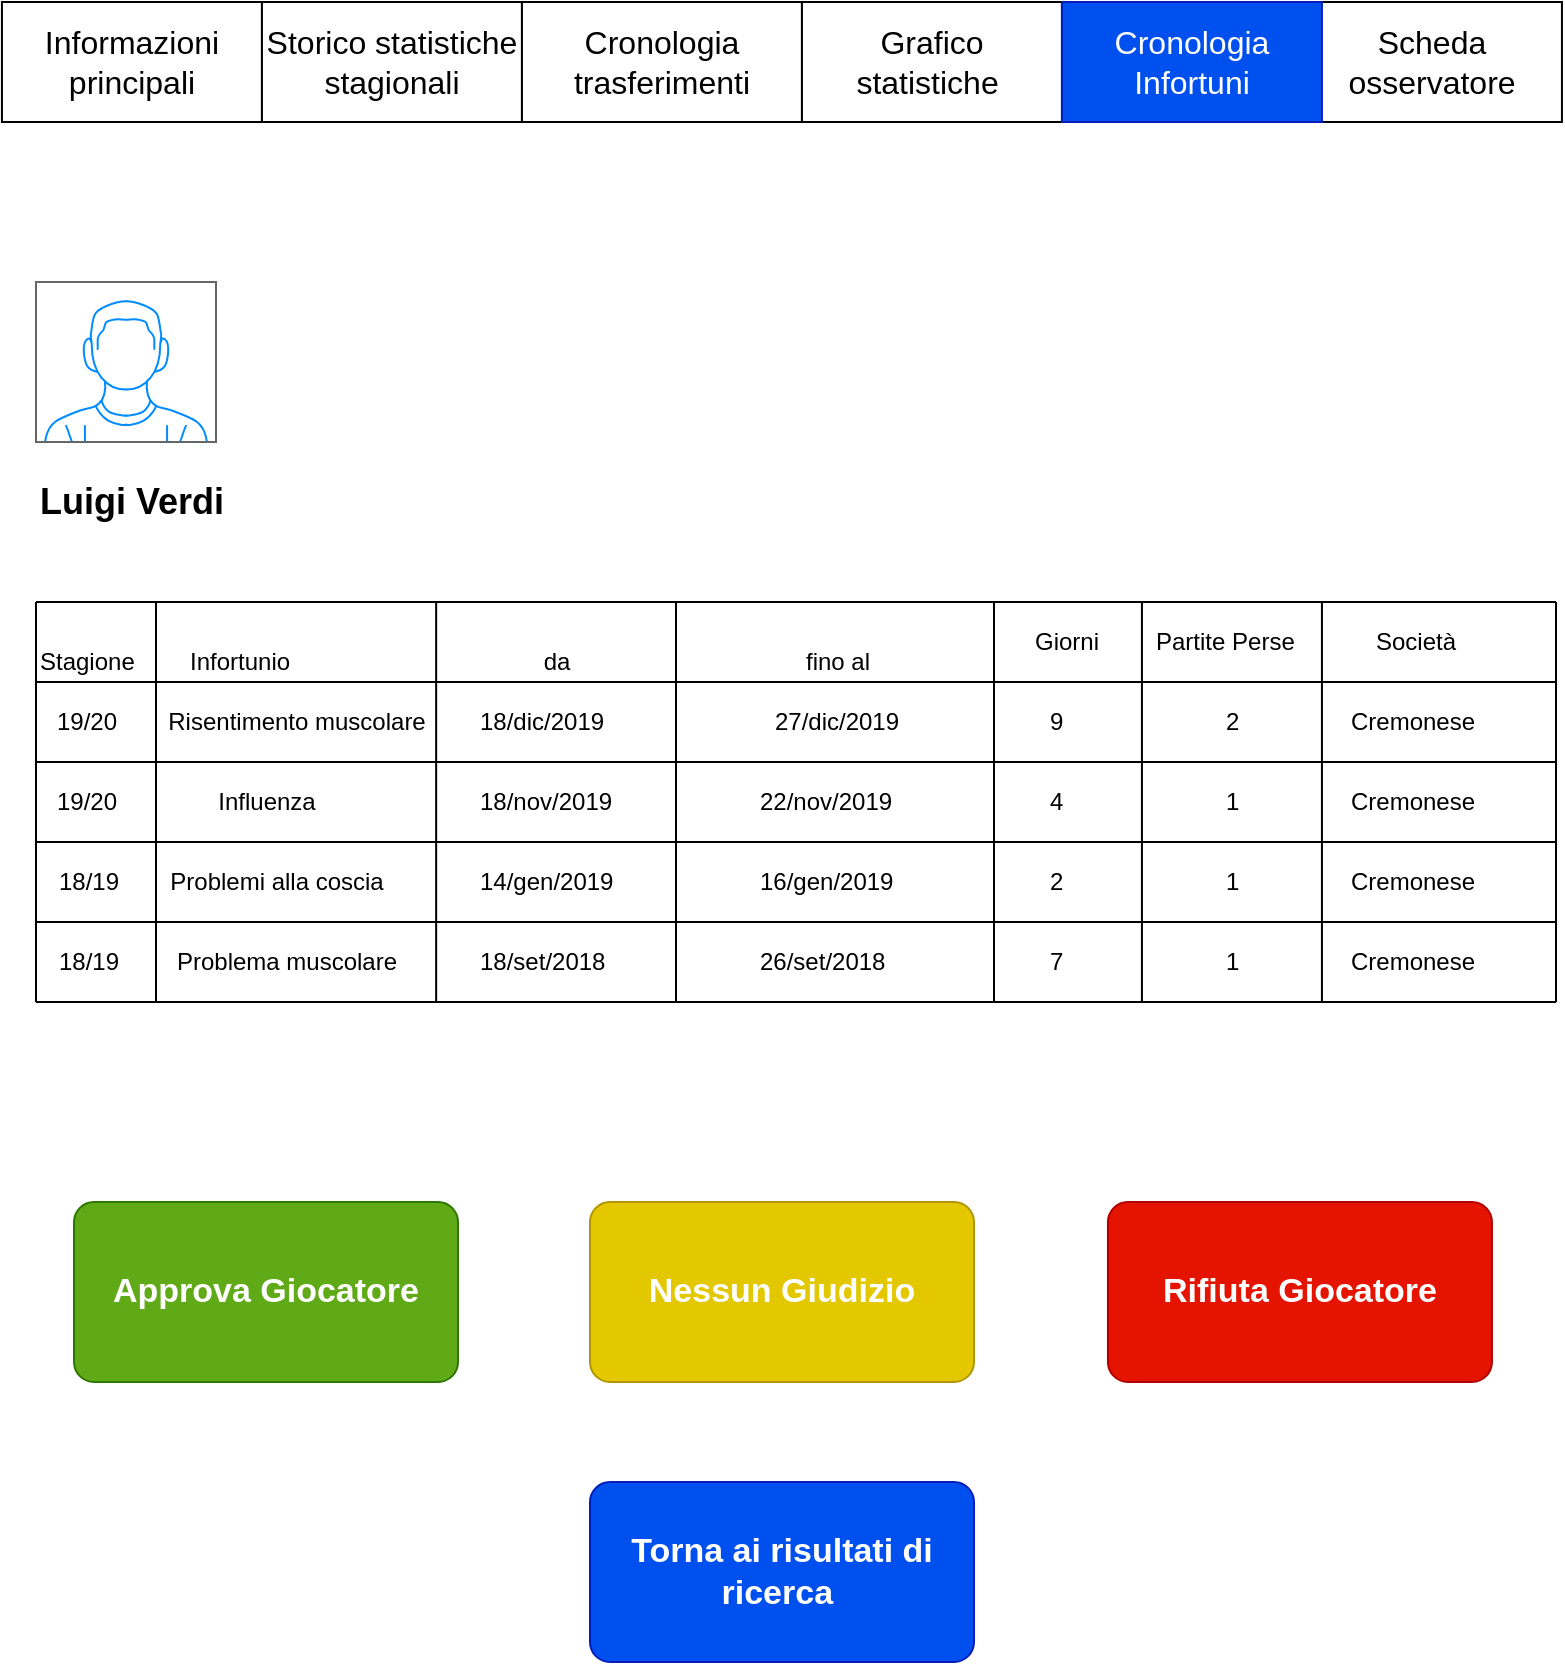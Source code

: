 <mxfile version="12.5.3" type="device"><diagram id="x-QDG0pYbNyyK2jGioUo" name="Page-1"><mxGraphModel dx="1024" dy="592" grid="1" gridSize="10" guides="1" tooltips="1" connect="1" arrows="1" fold="1" page="1" pageScale="1" pageWidth="827" pageHeight="1169" math="0" shadow="0"><root><mxCell id="0"/><mxCell id="1" parent="0"/><mxCell id="8KAfq_AMo4B2ei4xMI48-2" value="" style="verticalLabelPosition=bottom;shadow=0;dashed=0;align=center;html=1;verticalAlign=top;strokeWidth=1;shape=mxgraph.mockup.containers.userMale;strokeColor=#666666;strokeColor2=#008cff;" parent="1" vertex="1"><mxGeometry x="40" y="200" width="90" height="80" as="geometry"/></mxCell><mxCell id="8KAfq_AMo4B2ei4xMI48-3" value="&lt;font style=&quot;font-size: 18px&quot;&gt;&lt;b&gt;Luigi Verdi&lt;/b&gt;&lt;/font&gt;" style="text;html=1;align=left;verticalAlign=middle;resizable=0;points=[];autosize=1;" parent="1" vertex="1"><mxGeometry x="40" y="300" width="110" height="20" as="geometry"/></mxCell><mxCell id="8KAfq_AMo4B2ei4xMI48-25" value="&lt;font size=&quot;3&quot;&gt;Informazioni principali&lt;/font&gt;" style="rounded=0;whiteSpace=wrap;html=1;align=center;" parent="1" vertex="1"><mxGeometry x="22.97" y="60" width="130" height="60" as="geometry"/></mxCell><mxCell id="8KAfq_AMo4B2ei4xMI48-26" value="&lt;font size=&quot;3&quot;&gt;Storico statistiche stagionali&lt;/font&gt;" style="rounded=0;whiteSpace=wrap;html=1;align=center;" parent="1" vertex="1"><mxGeometry x="152.97" y="60" width="130" height="60" as="geometry"/></mxCell><mxCell id="8KAfq_AMo4B2ei4xMI48-29" value="&lt;font size=&quot;3&quot;&gt;Cronologia trasferimenti&lt;/font&gt;" style="rounded=0;whiteSpace=wrap;html=1;align=center;" parent="1" vertex="1"><mxGeometry x="282.97" y="60" width="140" height="60" as="geometry"/></mxCell><mxCell id="8KAfq_AMo4B2ei4xMI48-30" value="&lt;font size=&quot;3&quot;&gt;Grafico statistiche&amp;nbsp;&lt;/font&gt;" style="rounded=0;whiteSpace=wrap;html=1;align=center;" parent="1" vertex="1"><mxGeometry x="422.97" y="60" width="130" height="60" as="geometry"/></mxCell><mxCell id="8KAfq_AMo4B2ei4xMI48-31" value="Approva Giocatore" style="strokeWidth=1;shadow=0;dashed=0;align=center;html=1;shape=mxgraph.mockup.buttons.button;strokeColor=#2D7600;mainText=;buttonStyle=round;fontSize=17;fontStyle=1;fillColor=#60a917;whiteSpace=wrap;fontColor=#ffffff;" parent="1" vertex="1"><mxGeometry x="59" y="660" width="192" height="90" as="geometry"/></mxCell><mxCell id="8KAfq_AMo4B2ei4xMI48-32" value="Torna ai risultati di ricerca&amp;nbsp;" style="strokeWidth=1;shadow=0;dashed=0;align=center;html=1;shape=mxgraph.mockup.buttons.button;strokeColor=#001DBC;mainText=;buttonStyle=round;fontSize=17;fontStyle=1;fillColor=#0050ef;whiteSpace=wrap;fontColor=#ffffff;" parent="1" vertex="1"><mxGeometry x="317" y="800" width="192" height="90" as="geometry"/></mxCell><mxCell id="8KAfq_AMo4B2ei4xMI48-35" value="&lt;font size=&quot;3&quot;&gt;Scheda osservatore&lt;/font&gt;" style="rounded=0;whiteSpace=wrap;html=1;" parent="1" vertex="1"><mxGeometry x="672.97" y="60" width="130" height="60" as="geometry"/></mxCell><mxCell id="64Xp9d0k3RqVrEgZgOOn-1" value="" style="endArrow=none;html=1;" parent="1" edge="1"><mxGeometry width="50" height="50" relative="1" as="geometry"><mxPoint x="40" y="400" as="sourcePoint"/><mxPoint x="800" y="400" as="targetPoint"/></mxGeometry></mxCell><mxCell id="64Xp9d0k3RqVrEgZgOOn-2" value="" style="endArrow=none;html=1;" parent="1" edge="1"><mxGeometry width="50" height="50" relative="1" as="geometry"><mxPoint x="40" y="440" as="sourcePoint"/><mxPoint x="800" y="440" as="targetPoint"/></mxGeometry></mxCell><mxCell id="64Xp9d0k3RqVrEgZgOOn-3" value="" style="endArrow=none;html=1;" parent="1" edge="1"><mxGeometry width="50" height="50" relative="1" as="geometry"><mxPoint x="40" y="480" as="sourcePoint"/><mxPoint x="800" y="480" as="targetPoint"/></mxGeometry></mxCell><mxCell id="64Xp9d0k3RqVrEgZgOOn-4" value="" style="endArrow=none;html=1;" parent="1" edge="1"><mxGeometry width="50" height="50" relative="1" as="geometry"><mxPoint x="40" y="520" as="sourcePoint"/><mxPoint x="800" y="520" as="targetPoint"/></mxGeometry></mxCell><mxCell id="64Xp9d0k3RqVrEgZgOOn-6" value="&lt;font style=&quot;font-size: 12px&quot;&gt;Stagione&lt;/font&gt;" style="text;html=1;align=left;verticalAlign=middle;resizable=0;points=[];autosize=1;" parent="1" vertex="1"><mxGeometry x="40" y="380" width="60" height="20" as="geometry"/></mxCell><mxCell id="64Xp9d0k3RqVrEgZgOOn-7" value="" style="endArrow=none;html=1;" parent="1" edge="1"><mxGeometry width="50" height="50" relative="1" as="geometry"><mxPoint x="100" y="560" as="sourcePoint"/><mxPoint x="100" y="360" as="targetPoint"/></mxGeometry></mxCell><mxCell id="64Xp9d0k3RqVrEgZgOOn-8" value="&lt;font style=&quot;font-size: 12px&quot;&gt;Infortunio&lt;/font&gt;" style="text;html=1;align=left;verticalAlign=middle;resizable=0;points=[];autosize=1;" parent="1" vertex="1"><mxGeometry x="115" y="380" width="70" height="20" as="geometry"/></mxCell><mxCell id="64Xp9d0k3RqVrEgZgOOn-9" value="" style="endArrow=none;html=1;" parent="1" edge="1"><mxGeometry width="50" height="50" relative="1" as="geometry"><mxPoint x="240.08" y="560" as="sourcePoint"/><mxPoint x="240.08" y="360" as="targetPoint"/></mxGeometry></mxCell><mxCell id="64Xp9d0k3RqVrEgZgOOn-10" value="Società" style="text;html=1;align=left;verticalAlign=middle;resizable=0;points=[];autosize=1;" parent="1" vertex="1"><mxGeometry x="707.97" y="370" width="60" height="20" as="geometry"/></mxCell><mxCell id="64Xp9d0k3RqVrEgZgOOn-16" value="" style="endArrow=none;html=1;" parent="1" edge="1"><mxGeometry width="50" height="50" relative="1" as="geometry"><mxPoint x="360" y="560" as="sourcePoint"/><mxPoint x="360" y="360" as="targetPoint"/></mxGeometry></mxCell><mxCell id="64Xp9d0k3RqVrEgZgOOn-30" value="" style="endArrow=none;html=1;" parent="1" edge="1"><mxGeometry width="50" height="50" relative="1" as="geometry"><mxPoint x="519" y="560" as="sourcePoint"/><mxPoint x="519" y="360" as="targetPoint"/></mxGeometry></mxCell><mxCell id="64Xp9d0k3RqVrEgZgOOn-37" value="" style="endArrow=none;html=1;" parent="1" edge="1"><mxGeometry width="50" height="50" relative="1" as="geometry"><mxPoint x="592.97" y="560" as="sourcePoint"/><mxPoint x="592.97" y="360" as="targetPoint"/></mxGeometry></mxCell><mxCell id="64Xp9d0k3RqVrEgZgOOn-38" value="" style="endArrow=none;html=1;" parent="1" edge="1"><mxGeometry width="50" height="50" relative="1" as="geometry"><mxPoint x="682.97" y="560" as="sourcePoint"/><mxPoint x="682.97" y="360" as="targetPoint"/></mxGeometry></mxCell><mxCell id="64Xp9d0k3RqVrEgZgOOn-40" value="19/20" style="text;html=1;align=center;verticalAlign=middle;resizable=0;points=[];autosize=1;" parent="1" vertex="1"><mxGeometry x="40" y="410" width="50" height="20" as="geometry"/></mxCell><mxCell id="64Xp9d0k3RqVrEgZgOOn-41" value="Risentimento muscolare" style="text;html=1;align=center;verticalAlign=middle;resizable=0;points=[];autosize=1;" parent="1" vertex="1"><mxGeometry x="100.08" y="410" width="140" height="20" as="geometry"/></mxCell><mxCell id="64Xp9d0k3RqVrEgZgOOn-44" value="Cremonese" style="text;html=1;align=center;verticalAlign=middle;resizable=0;points=[];autosize=1;" parent="1" vertex="1"><mxGeometry x="687.97" y="410" width="80" height="20" as="geometry"/></mxCell><mxCell id="64Xp9d0k3RqVrEgZgOOn-60" value="Cremonese" style="text;html=1;align=center;verticalAlign=middle;resizable=0;points=[];autosize=1;" parent="1" vertex="1"><mxGeometry x="687.97" y="450" width="80" height="20" as="geometry"/></mxCell><mxCell id="64Xp9d0k3RqVrEgZgOOn-61" value="Influenza" style="text;html=1;align=center;verticalAlign=middle;resizable=0;points=[];autosize=1;" parent="1" vertex="1"><mxGeometry x="125" y="450" width="60" height="20" as="geometry"/></mxCell><mxCell id="64Xp9d0k3RqVrEgZgOOn-62" value="19/20" style="text;html=1;align=center;verticalAlign=middle;resizable=0;points=[];autosize=1;" parent="1" vertex="1"><mxGeometry x="40.47" y="450" width="50" height="20" as="geometry"/></mxCell><mxCell id="64Xp9d0k3RqVrEgZgOOn-72" value="Cremonese" style="text;html=1;align=center;verticalAlign=middle;resizable=0;points=[];autosize=1;" parent="1" vertex="1"><mxGeometry x="687.97" y="490" width="80" height="20" as="geometry"/></mxCell><mxCell id="64Xp9d0k3RqVrEgZgOOn-73" value="Problemi alla coscia" style="text;html=1;align=center;verticalAlign=middle;resizable=0;points=[];autosize=1;" parent="1" vertex="1"><mxGeometry x="100.08" y="490" width="120" height="20" as="geometry"/></mxCell><mxCell id="64Xp9d0k3RqVrEgZgOOn-74" value="18/19" style="text;html=1;align=center;verticalAlign=middle;resizable=0;points=[];autosize=1;" parent="1" vertex="1"><mxGeometry x="40.55" y="490" width="50" height="20" as="geometry"/></mxCell><mxCell id="64Xp9d0k3RqVrEgZgOOn-85" value="Cremonese" style="text;html=1;align=center;verticalAlign=middle;resizable=0;points=[];autosize=1;" parent="1" vertex="1"><mxGeometry x="687.97" y="530" width="80" height="20" as="geometry"/></mxCell><mxCell id="64Xp9d0k3RqVrEgZgOOn-86" value="Problema muscolare" style="text;html=1;align=center;verticalAlign=middle;resizable=0;points=[];autosize=1;" parent="1" vertex="1"><mxGeometry x="100.08" y="530" width="130" height="20" as="geometry"/></mxCell><mxCell id="64Xp9d0k3RqVrEgZgOOn-87" value="18/19" style="text;html=1;align=center;verticalAlign=middle;resizable=0;points=[];autosize=1;" parent="1" vertex="1"><mxGeometry x="40.55" y="530" width="50" height="20" as="geometry"/></mxCell><mxCell id="q_UlGxE9fko39pgpaBQ4-1" value="" style="endArrow=none;html=1;" parent="1" edge="1"><mxGeometry width="50" height="50" relative="1" as="geometry"><mxPoint x="40" y="560" as="sourcePoint"/><mxPoint x="40" y="360" as="targetPoint"/></mxGeometry></mxCell><mxCell id="q_UlGxE9fko39pgpaBQ4-2" value="" style="endArrow=none;html=1;" parent="1" edge="1"><mxGeometry width="50" height="50" relative="1" as="geometry"><mxPoint x="800" y="560" as="sourcePoint"/><mxPoint x="800" y="360" as="targetPoint"/></mxGeometry></mxCell><mxCell id="q_UlGxE9fko39pgpaBQ4-3" value="" style="endArrow=none;html=1;" parent="1" edge="1"><mxGeometry width="50" height="50" relative="1" as="geometry"><mxPoint x="40" y="560" as="sourcePoint"/><mxPoint x="800" y="560" as="targetPoint"/></mxGeometry></mxCell><mxCell id="q_UlGxE9fko39pgpaBQ4-4" value="" style="endArrow=none;html=1;" parent="1" edge="1"><mxGeometry width="50" height="50" relative="1" as="geometry"><mxPoint x="40" y="360" as="sourcePoint"/><mxPoint x="800" y="360" as="targetPoint"/></mxGeometry></mxCell><mxCell id="Dm6Y80XIl_uE0UhzeLFS-1" value="&lt;font size=&quot;3&quot;&gt;Cronologia Infortuni&lt;/font&gt;" style="rounded=0;whiteSpace=wrap;html=1;fillColor=#0050ef;strokeColor=#001DBC;fontColor=#ffffff;" parent="1" vertex="1"><mxGeometry x="552.97" y="60" width="130" height="60" as="geometry"/></mxCell><mxCell id="Dm6Y80XIl_uE0UhzeLFS-4" value="Partite Perse" style="text;html=1;align=left;verticalAlign=middle;resizable=0;points=[];autosize=1;" parent="1" vertex="1"><mxGeometry x="597.97" y="370" width="90" height="20" as="geometry"/></mxCell><mxCell id="Dm6Y80XIl_uE0UhzeLFS-6" value="Giorni" style="text;html=1;align=center;verticalAlign=middle;resizable=0;points=[];autosize=1;" parent="1" vertex="1"><mxGeometry x="530" y="370" width="50" height="20" as="geometry"/></mxCell><mxCell id="Dm6Y80XIl_uE0UhzeLFS-7" value="da" style="text;html=1;align=center;verticalAlign=middle;resizable=0;points=[];autosize=1;" parent="1" vertex="1"><mxGeometry x="285" y="380" width="30" height="20" as="geometry"/></mxCell><mxCell id="Dm6Y80XIl_uE0UhzeLFS-8" value="18/nov/2019" style="text;html=1;align=left;verticalAlign=middle;resizable=0;points=[];autosize=1;" parent="1" vertex="1"><mxGeometry x="260" y="450" width="80" height="20" as="geometry"/></mxCell><mxCell id="Dm6Y80XIl_uE0UhzeLFS-9" value="18/dic/2019" style="text;html=1;align=left;verticalAlign=middle;resizable=0;points=[];autosize=1;" parent="1" vertex="1"><mxGeometry x="260" y="410" width="80" height="20" as="geometry"/></mxCell><mxCell id="Dm6Y80XIl_uE0UhzeLFS-10" value="22/nov/2019" style="text;html=1;align=left;verticalAlign=middle;resizable=0;points=[];autosize=1;" parent="1" vertex="1"><mxGeometry x="400" y="450" width="80" height="20" as="geometry"/></mxCell><mxCell id="Dm6Y80XIl_uE0UhzeLFS-11" value="fino al" style="text;html=1;align=left;verticalAlign=middle;resizable=0;points=[];autosize=1;" parent="1" vertex="1"><mxGeometry x="422.97" y="380" width="50" height="20" as="geometry"/></mxCell><mxCell id="Dm6Y80XIl_uE0UhzeLFS-12" value="27/dic/2019" style="text;html=1;align=center;verticalAlign=middle;resizable=0;points=[];autosize=1;" parent="1" vertex="1"><mxGeometry x="400" y="410" width="80" height="20" as="geometry"/></mxCell><mxCell id="Dm6Y80XIl_uE0UhzeLFS-13" value="9" style="text;html=1;align=left;verticalAlign=middle;resizable=0;points=[];autosize=1;" parent="1" vertex="1"><mxGeometry x="545" y="410" width="20" height="20" as="geometry"/></mxCell><mxCell id="Dm6Y80XIl_uE0UhzeLFS-14" value="2" style="text;html=1;align=left;verticalAlign=middle;resizable=0;points=[];autosize=1;" parent="1" vertex="1"><mxGeometry x="632.97" y="410" width="20" height="20" as="geometry"/></mxCell><mxCell id="Dm6Y80XIl_uE0UhzeLFS-15" value="14/gen/2019" style="text;html=1;align=left;verticalAlign=middle;resizable=0;points=[];autosize=1;" parent="1" vertex="1"><mxGeometry x="260" y="490" width="80" height="20" as="geometry"/></mxCell><mxCell id="Dm6Y80XIl_uE0UhzeLFS-16" value="16/gen/2019" style="text;html=1;align=left;verticalAlign=middle;resizable=0;points=[];autosize=1;" parent="1" vertex="1"><mxGeometry x="400" y="490" width="80" height="20" as="geometry"/></mxCell><mxCell id="Dm6Y80XIl_uE0UhzeLFS-17" value="4" style="text;html=1;align=left;verticalAlign=middle;resizable=0;points=[];autosize=1;" parent="1" vertex="1"><mxGeometry x="545" y="450" width="20" height="20" as="geometry"/></mxCell><mxCell id="Dm6Y80XIl_uE0UhzeLFS-18" value="1" style="text;html=1;align=left;verticalAlign=middle;resizable=0;points=[];autosize=1;" parent="1" vertex="1"><mxGeometry x="632.97" y="450" width="20" height="20" as="geometry"/></mxCell><mxCell id="Dm6Y80XIl_uE0UhzeLFS-19" value="2" style="text;html=1;align=left;verticalAlign=middle;resizable=0;points=[];autosize=1;" parent="1" vertex="1"><mxGeometry x="545" y="490" width="20" height="20" as="geometry"/></mxCell><mxCell id="Dm6Y80XIl_uE0UhzeLFS-20" value="1" style="text;html=1;align=left;verticalAlign=middle;resizable=0;points=[];autosize=1;" parent="1" vertex="1"><mxGeometry x="632.97" y="490" width="20" height="20" as="geometry"/></mxCell><mxCell id="Dm6Y80XIl_uE0UhzeLFS-21" value="18/set/2018" style="text;html=1;align=left;verticalAlign=middle;resizable=0;points=[];autosize=1;" parent="1" vertex="1"><mxGeometry x="260" y="530" width="80" height="20" as="geometry"/></mxCell><mxCell id="Dm6Y80XIl_uE0UhzeLFS-22" value="26/set/2018" style="text;html=1;align=left;verticalAlign=middle;resizable=0;points=[];autosize=1;" parent="1" vertex="1"><mxGeometry x="400" y="530" width="80" height="20" as="geometry"/></mxCell><mxCell id="Dm6Y80XIl_uE0UhzeLFS-25" value="7" style="text;html=1;align=left;verticalAlign=middle;resizable=0;points=[];autosize=1;" parent="1" vertex="1"><mxGeometry x="545" y="530" width="20" height="20" as="geometry"/></mxCell><mxCell id="Dm6Y80XIl_uE0UhzeLFS-26" value="1" style="text;html=1;align=left;verticalAlign=middle;resizable=0;points=[];autosize=1;" parent="1" vertex="1"><mxGeometry x="632.97" y="530" width="20" height="20" as="geometry"/></mxCell><mxCell id="Dm6Y80XIl_uE0UhzeLFS-30" value="Nessun Giudizio" style="strokeWidth=1;shadow=0;dashed=0;align=center;html=1;shape=mxgraph.mockup.buttons.button;strokeColor=#B09500;mainText=;buttonStyle=round;fontSize=17;fontStyle=1;fillColor=#e3c800;whiteSpace=wrap;fontColor=#ffffff;" parent="1" vertex="1"><mxGeometry x="317" y="660" width="192" height="90" as="geometry"/></mxCell><mxCell id="Dm6Y80XIl_uE0UhzeLFS-31" value="Rifiuta Giocatore" style="strokeWidth=1;shadow=0;dashed=0;align=center;html=1;shape=mxgraph.mockup.buttons.button;strokeColor=#B20000;mainText=;buttonStyle=round;fontSize=17;fontStyle=1;fillColor=#e51400;whiteSpace=wrap;fontColor=#ffffff;" parent="1" vertex="1"><mxGeometry x="575.97" y="660" width="192" height="90" as="geometry"/></mxCell></root></mxGraphModel></diagram></mxfile>